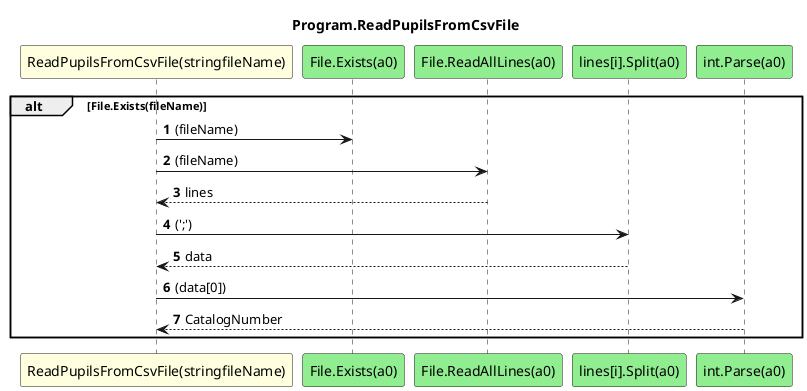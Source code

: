 @startuml Program.ReadPupilsFromCsvFile
title Program.ReadPupilsFromCsvFile
participant "ReadPupilsFromCsvFile(stringfileName)" as ReadPupilsFromCsvFile_p0 #LightYellow
participant "File.Exists(a0)" as File_Exists_a0 #LightGreen
participant "File.ReadAllLines(a0)" as File_ReadAllLines_a0 #LightGreen
participant "lines[i].Split(a0)" as lines_i_Split_a0 #LightGreen
participant "int.Parse(a0)" as int_Parse_a0 #LightGreen
autonumber
alt File.Exists(fileName)
    ReadPupilsFromCsvFile_p0 -> File_Exists_a0 : (fileName)
    ReadPupilsFromCsvFile_p0 -> File_ReadAllLines_a0 : (fileName)
    File_ReadAllLines_a0 --> ReadPupilsFromCsvFile_p0 : lines
    ReadPupilsFromCsvFile_p0 -> lines_i_Split_a0 : (';')
    lines_i_Split_a0 --> ReadPupilsFromCsvFile_p0 : data
    ReadPupilsFromCsvFile_p0 -> int_Parse_a0 : (data[0])
    int_Parse_a0 --> ReadPupilsFromCsvFile_p0 : CatalogNumber
end
@enduml
